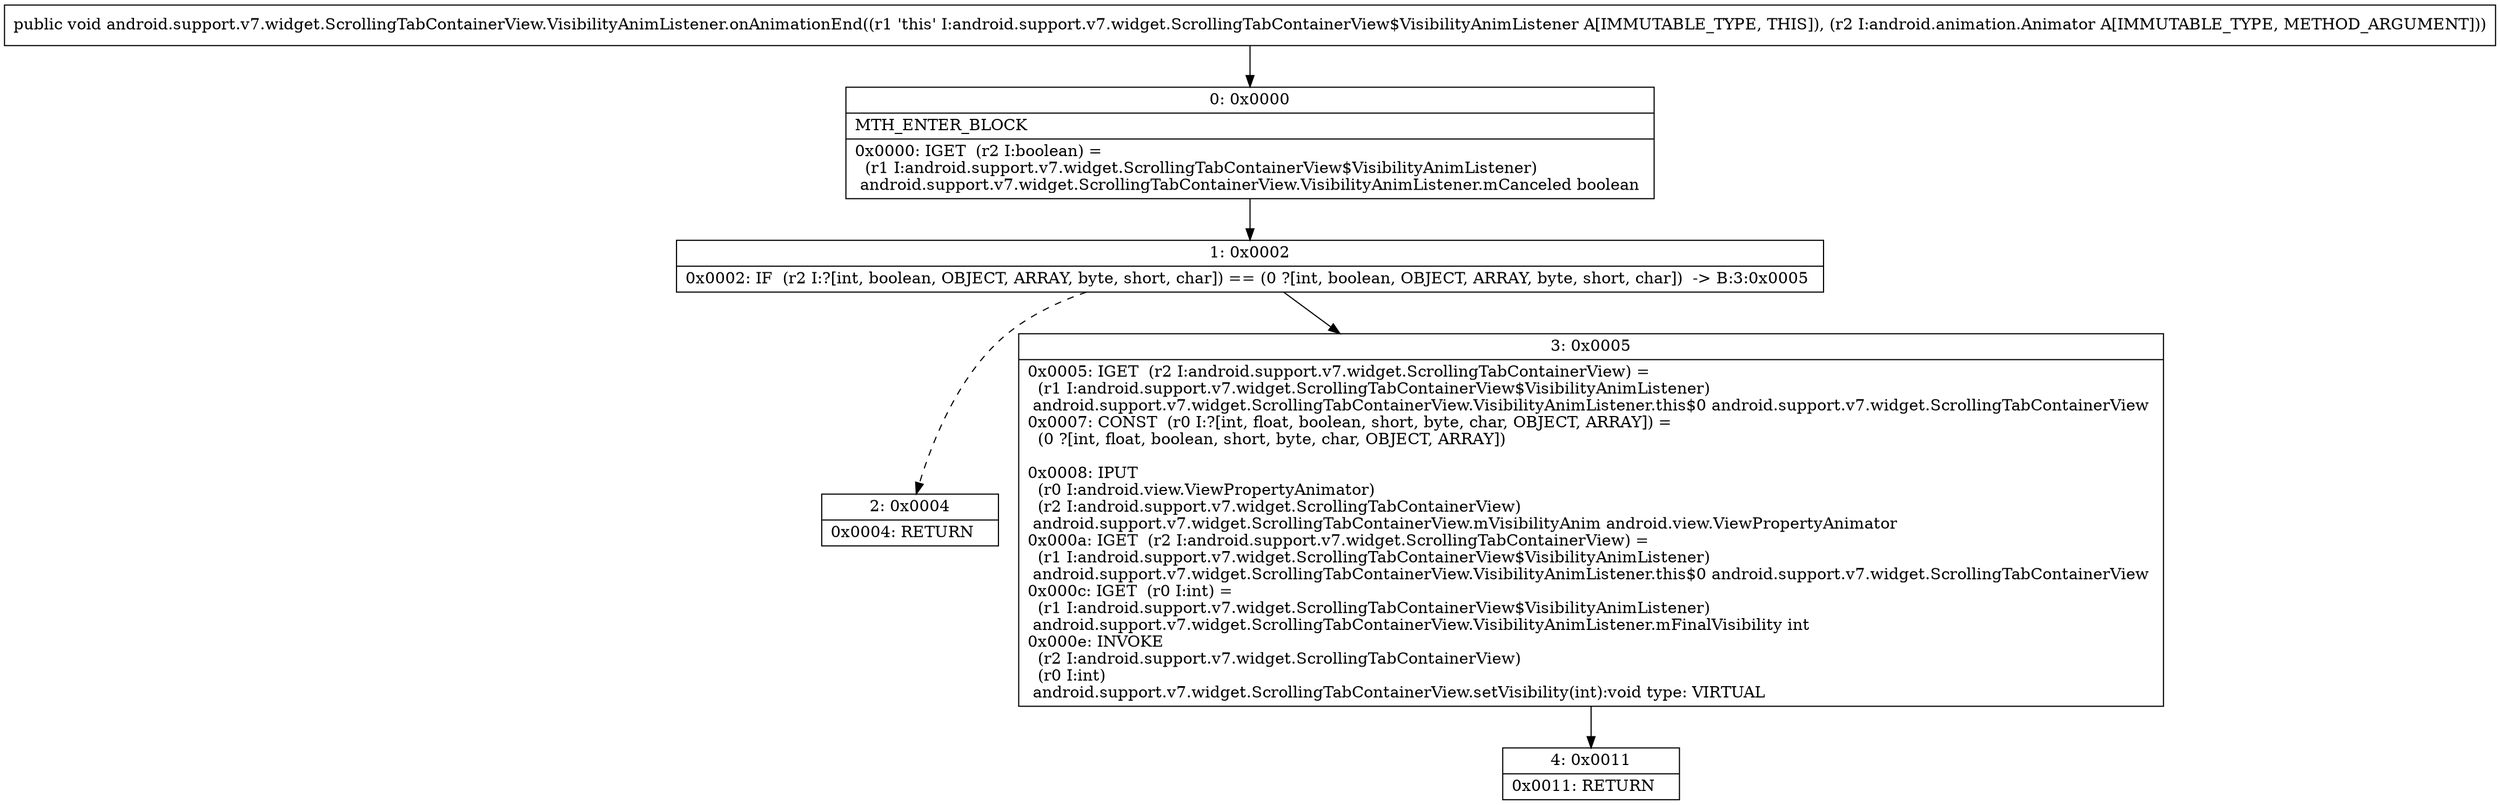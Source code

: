 digraph "CFG forandroid.support.v7.widget.ScrollingTabContainerView.VisibilityAnimListener.onAnimationEnd(Landroid\/animation\/Animator;)V" {
Node_0 [shape=record,label="{0\:\ 0x0000|MTH_ENTER_BLOCK\l|0x0000: IGET  (r2 I:boolean) = \l  (r1 I:android.support.v7.widget.ScrollingTabContainerView$VisibilityAnimListener)\l android.support.v7.widget.ScrollingTabContainerView.VisibilityAnimListener.mCanceled boolean \l}"];
Node_1 [shape=record,label="{1\:\ 0x0002|0x0002: IF  (r2 I:?[int, boolean, OBJECT, ARRAY, byte, short, char]) == (0 ?[int, boolean, OBJECT, ARRAY, byte, short, char])  \-\> B:3:0x0005 \l}"];
Node_2 [shape=record,label="{2\:\ 0x0004|0x0004: RETURN   \l}"];
Node_3 [shape=record,label="{3\:\ 0x0005|0x0005: IGET  (r2 I:android.support.v7.widget.ScrollingTabContainerView) = \l  (r1 I:android.support.v7.widget.ScrollingTabContainerView$VisibilityAnimListener)\l android.support.v7.widget.ScrollingTabContainerView.VisibilityAnimListener.this$0 android.support.v7.widget.ScrollingTabContainerView \l0x0007: CONST  (r0 I:?[int, float, boolean, short, byte, char, OBJECT, ARRAY]) = \l  (0 ?[int, float, boolean, short, byte, char, OBJECT, ARRAY])\l \l0x0008: IPUT  \l  (r0 I:android.view.ViewPropertyAnimator)\l  (r2 I:android.support.v7.widget.ScrollingTabContainerView)\l android.support.v7.widget.ScrollingTabContainerView.mVisibilityAnim android.view.ViewPropertyAnimator \l0x000a: IGET  (r2 I:android.support.v7.widget.ScrollingTabContainerView) = \l  (r1 I:android.support.v7.widget.ScrollingTabContainerView$VisibilityAnimListener)\l android.support.v7.widget.ScrollingTabContainerView.VisibilityAnimListener.this$0 android.support.v7.widget.ScrollingTabContainerView \l0x000c: IGET  (r0 I:int) = \l  (r1 I:android.support.v7.widget.ScrollingTabContainerView$VisibilityAnimListener)\l android.support.v7.widget.ScrollingTabContainerView.VisibilityAnimListener.mFinalVisibility int \l0x000e: INVOKE  \l  (r2 I:android.support.v7.widget.ScrollingTabContainerView)\l  (r0 I:int)\l android.support.v7.widget.ScrollingTabContainerView.setVisibility(int):void type: VIRTUAL \l}"];
Node_4 [shape=record,label="{4\:\ 0x0011|0x0011: RETURN   \l}"];
MethodNode[shape=record,label="{public void android.support.v7.widget.ScrollingTabContainerView.VisibilityAnimListener.onAnimationEnd((r1 'this' I:android.support.v7.widget.ScrollingTabContainerView$VisibilityAnimListener A[IMMUTABLE_TYPE, THIS]), (r2 I:android.animation.Animator A[IMMUTABLE_TYPE, METHOD_ARGUMENT])) }"];
MethodNode -> Node_0;
Node_0 -> Node_1;
Node_1 -> Node_2[style=dashed];
Node_1 -> Node_3;
Node_3 -> Node_4;
}


